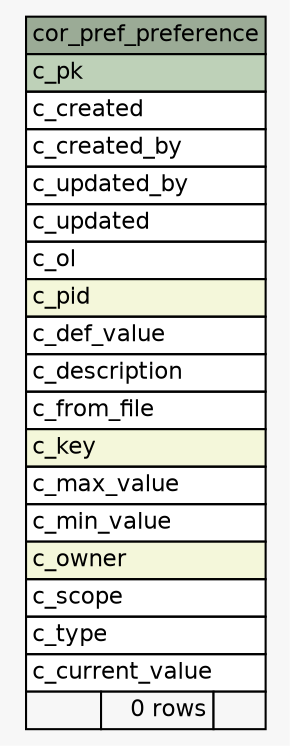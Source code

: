 // dot 2.43.0 on Linux 5.15.0-1017-azure
// SchemaSpy rev Unknown
digraph "cor_pref_preference" {
  graph [
    rankdir="RL"
    bgcolor="#f7f7f7"
    nodesep="0.18"
    ranksep="0.46"
    fontname="Helvetica"
    fontsize="11"
  ];
  node [
    fontname="Helvetica"
    fontsize="11"
    shape="plaintext"
  ];
  edge [
    arrowsize="0.8"
  ];
  "cor_pref_preference" [
    label=<
    <TABLE BORDER="0" CELLBORDER="1" CELLSPACING="0" BGCOLOR="#ffffff">
      <TR><TD COLSPAN="3" BGCOLOR="#9bab96" ALIGN="CENTER">cor_pref_preference</TD></TR>
      <TR><TD PORT="c_pk" COLSPAN="3" BGCOLOR="#bed1b8" ALIGN="LEFT">c_pk</TD></TR>
      <TR><TD PORT="c_created" COLSPAN="3" ALIGN="LEFT">c_created</TD></TR>
      <TR><TD PORT="c_created_by" COLSPAN="3" ALIGN="LEFT">c_created_by</TD></TR>
      <TR><TD PORT="c_updated_by" COLSPAN="3" ALIGN="LEFT">c_updated_by</TD></TR>
      <TR><TD PORT="c_updated" COLSPAN="3" ALIGN="LEFT">c_updated</TD></TR>
      <TR><TD PORT="c_ol" COLSPAN="3" ALIGN="LEFT">c_ol</TD></TR>
      <TR><TD PORT="c_pid" COLSPAN="3" BGCOLOR="#f4f7da" ALIGN="LEFT">c_pid</TD></TR>
      <TR><TD PORT="c_def_value" COLSPAN="3" ALIGN="LEFT">c_def_value</TD></TR>
      <TR><TD PORT="c_description" COLSPAN="3" ALIGN="LEFT">c_description</TD></TR>
      <TR><TD PORT="c_from_file" COLSPAN="3" ALIGN="LEFT">c_from_file</TD></TR>
      <TR><TD PORT="c_key" COLSPAN="3" BGCOLOR="#f4f7da" ALIGN="LEFT">c_key</TD></TR>
      <TR><TD PORT="c_max_value" COLSPAN="3" ALIGN="LEFT">c_max_value</TD></TR>
      <TR><TD PORT="c_min_value" COLSPAN="3" ALIGN="LEFT">c_min_value</TD></TR>
      <TR><TD PORT="c_owner" COLSPAN="3" BGCOLOR="#f4f7da" ALIGN="LEFT">c_owner</TD></TR>
      <TR><TD PORT="c_scope" COLSPAN="3" ALIGN="LEFT">c_scope</TD></TR>
      <TR><TD PORT="c_type" COLSPAN="3" ALIGN="LEFT">c_type</TD></TR>
      <TR><TD PORT="c_current_value" COLSPAN="3" ALIGN="LEFT">c_current_value</TD></TR>
      <TR><TD ALIGN="LEFT" BGCOLOR="#f7f7f7">  </TD><TD ALIGN="RIGHT" BGCOLOR="#f7f7f7">0 rows</TD><TD ALIGN="RIGHT" BGCOLOR="#f7f7f7">  </TD></TR>
    </TABLE>>
    URL="tables/cor_pref_preference.html"
    tooltip="cor_pref_preference"
  ];
}

